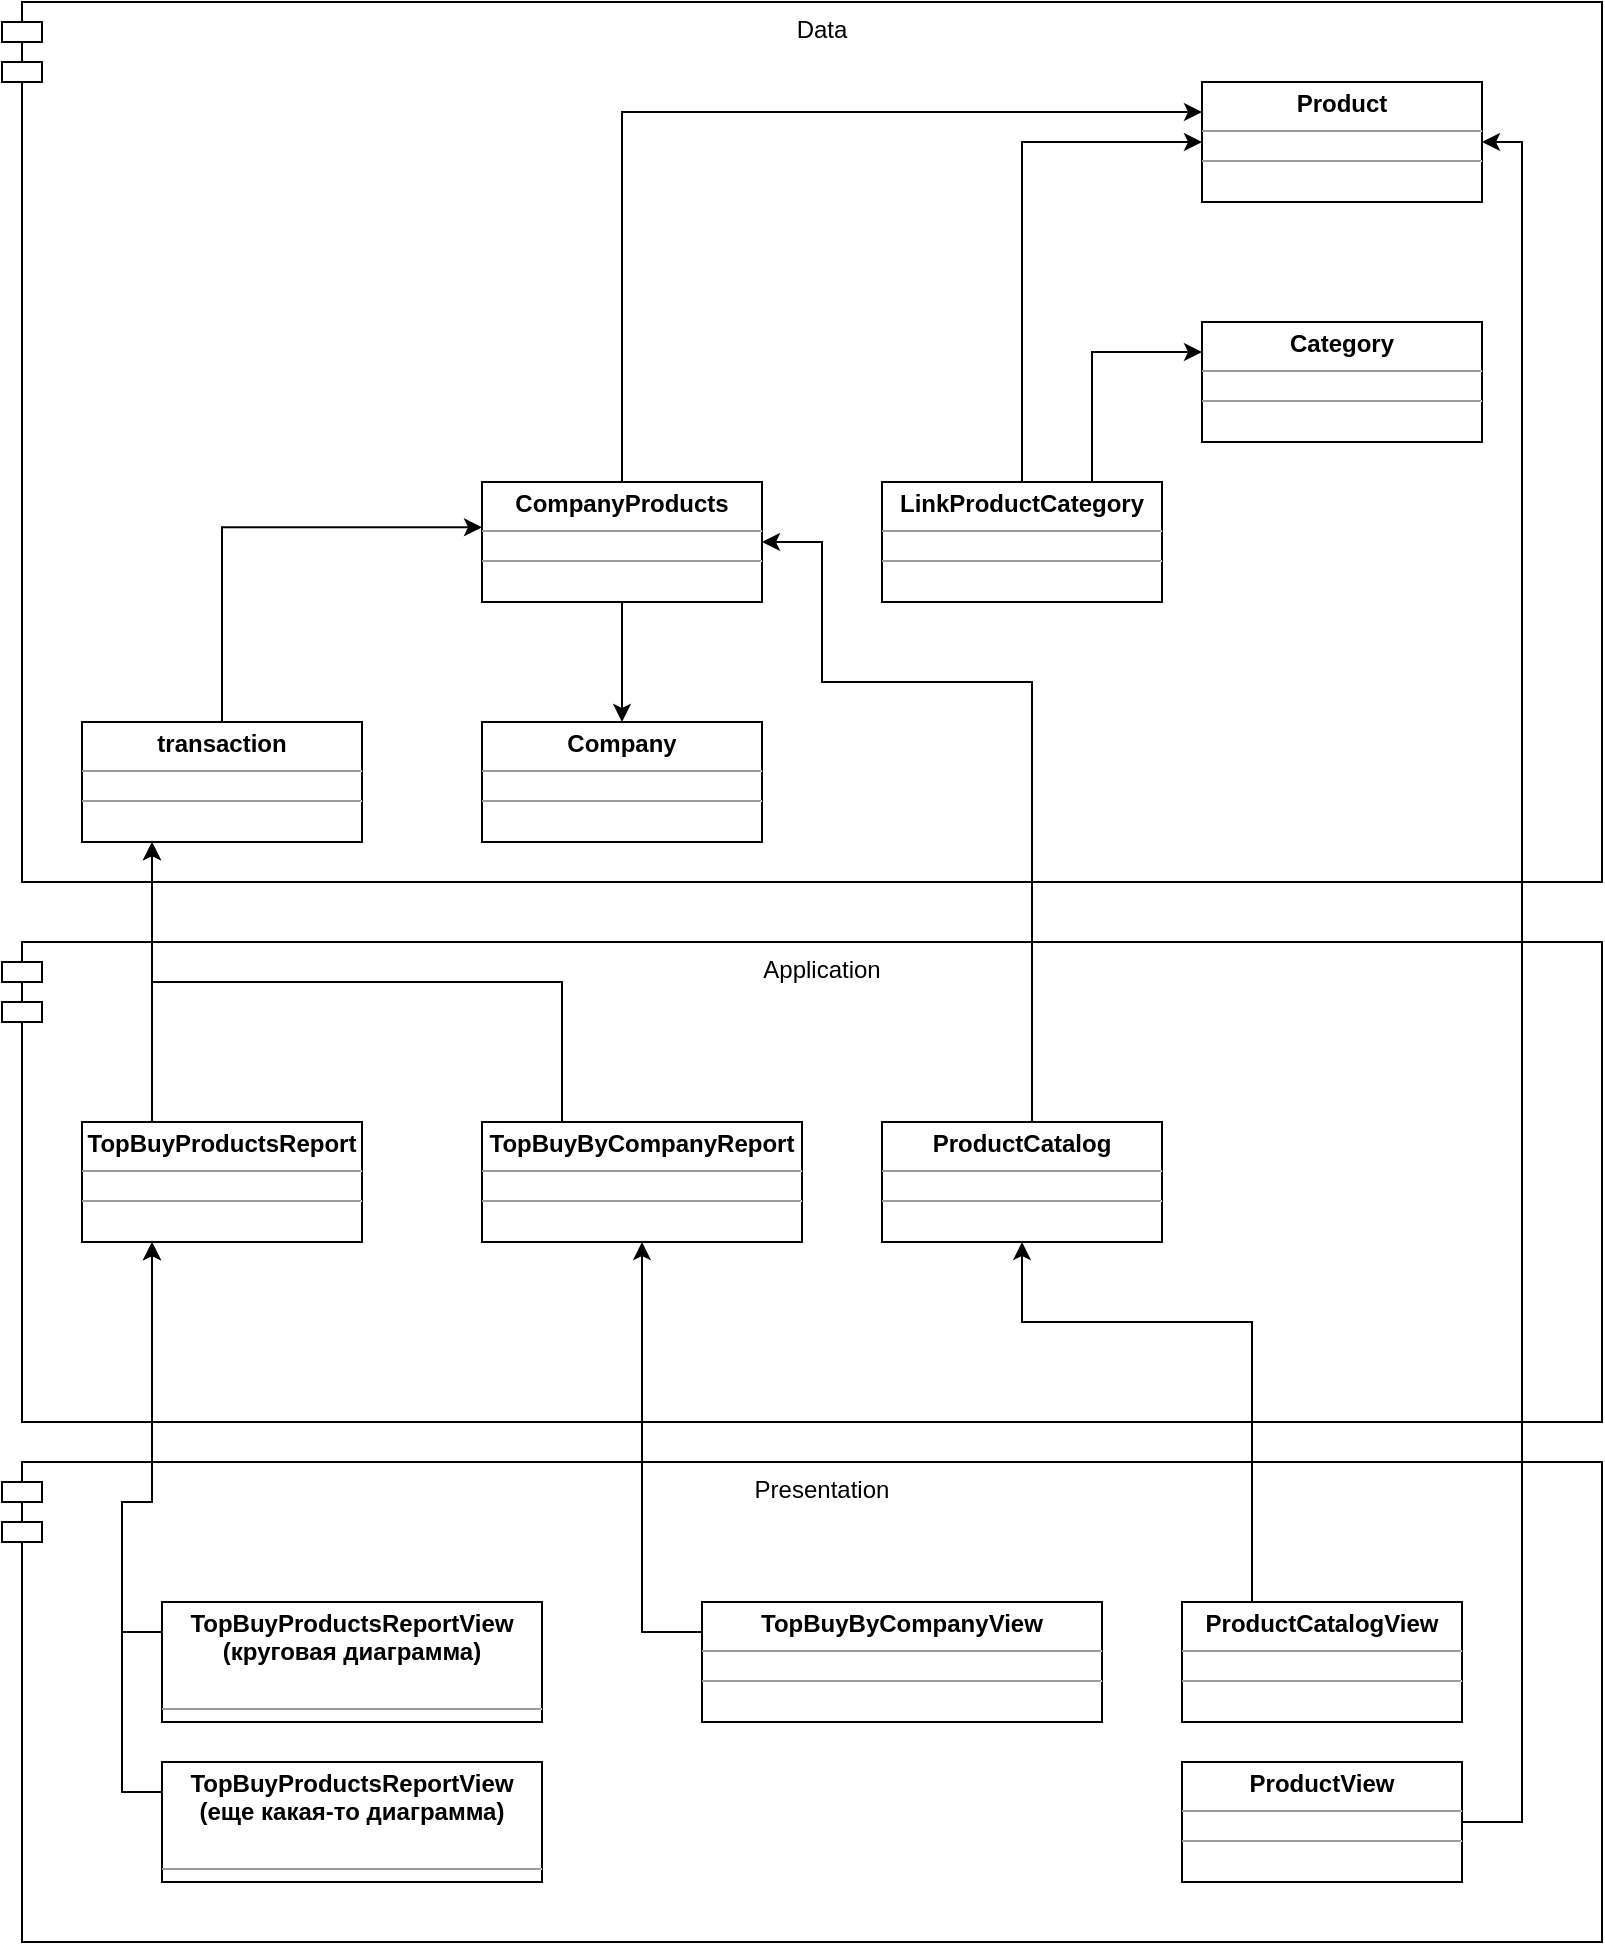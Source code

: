 <mxfile version="22.0.6" type="device">
  <diagram name="Страница — 1" id="-VHjekL8BL_cKnbiIzmt">
    <mxGraphModel dx="1144" dy="693" grid="1" gridSize="10" guides="1" tooltips="1" connect="1" arrows="1" fold="1" page="1" pageScale="1" pageWidth="827" pageHeight="1169" math="0" shadow="0">
      <root>
        <mxCell id="0" />
        <mxCell id="1" parent="0" />
        <mxCell id="wzK1YVRKl87xUoVaHMwd-33" value="Presentation" style="shape=module;align=left;spacingLeft=20;align=center;verticalAlign=top;whiteSpace=wrap;html=1;" vertex="1" parent="1">
          <mxGeometry y="730" width="800" height="240" as="geometry" />
        </mxCell>
        <mxCell id="wzK1YVRKl87xUoVaHMwd-24" value="Application" style="shape=module;align=left;spacingLeft=20;align=center;verticalAlign=top;whiteSpace=wrap;html=1;" vertex="1" parent="1">
          <mxGeometry y="470" width="800" height="240" as="geometry" />
        </mxCell>
        <mxCell id="wzK1YVRKl87xUoVaHMwd-13" value="Data" style="shape=module;align=left;spacingLeft=20;align=center;verticalAlign=top;whiteSpace=wrap;html=1;" vertex="1" parent="1">
          <mxGeometry width="800" height="440" as="geometry" />
        </mxCell>
        <mxCell id="wzK1YVRKl87xUoVaHMwd-1" value="&lt;p style=&quot;margin:0px;margin-top:4px;text-align:center;&quot;&gt;&lt;b&gt;transaction&lt;/b&gt;&lt;/p&gt;&lt;hr size=&quot;1&quot;&gt;&lt;div style=&quot;height:2px;&quot;&gt;&lt;/div&gt;&lt;hr size=&quot;1&quot;&gt;&lt;div style=&quot;height:2px;&quot;&gt;&lt;/div&gt;" style="verticalAlign=top;align=left;overflow=fill;fontSize=12;fontFamily=Helvetica;html=1;whiteSpace=wrap;" vertex="1" parent="1">
          <mxGeometry x="40" y="360" width="140" height="60" as="geometry" />
        </mxCell>
        <mxCell id="wzK1YVRKl87xUoVaHMwd-2" value="&lt;p style=&quot;margin:0px;margin-top:4px;text-align:center;&quot;&gt;&lt;b&gt;Company&lt;/b&gt;&lt;br&gt;&lt;/p&gt;&lt;hr size=&quot;1&quot;&gt;&lt;div style=&quot;height:2px;&quot;&gt;&lt;/div&gt;&lt;hr size=&quot;1&quot;&gt;&lt;div style=&quot;height:2px;&quot;&gt;&lt;/div&gt;" style="verticalAlign=top;align=left;overflow=fill;fontSize=12;fontFamily=Helvetica;html=1;whiteSpace=wrap;" vertex="1" parent="1">
          <mxGeometry x="240" y="360" width="140" height="60" as="geometry" />
        </mxCell>
        <mxCell id="wzK1YVRKl87xUoVaHMwd-10" style="edgeStyle=orthogonalEdgeStyle;rounded=0;orthogonalLoop=1;jettySize=auto;html=1;exitX=0.5;exitY=1;exitDx=0;exitDy=0;" edge="1" parent="1" source="wzK1YVRKl87xUoVaHMwd-3" target="wzK1YVRKl87xUoVaHMwd-2">
          <mxGeometry relative="1" as="geometry" />
        </mxCell>
        <mxCell id="wzK1YVRKl87xUoVaHMwd-11" style="edgeStyle=orthogonalEdgeStyle;rounded=0;orthogonalLoop=1;jettySize=auto;html=1;exitX=0.5;exitY=0;exitDx=0;exitDy=0;entryX=0;entryY=0.25;entryDx=0;entryDy=0;" edge="1" parent="1" source="wzK1YVRKl87xUoVaHMwd-3" target="wzK1YVRKl87xUoVaHMwd-4">
          <mxGeometry relative="1" as="geometry" />
        </mxCell>
        <mxCell id="wzK1YVRKl87xUoVaHMwd-3" value="&lt;p style=&quot;margin:0px;margin-top:4px;text-align:center;&quot;&gt;&lt;b&gt;CompanyProducts&lt;/b&gt;&lt;/p&gt;&lt;hr size=&quot;1&quot;&gt;&lt;div style=&quot;height:2px;&quot;&gt;&lt;/div&gt;&lt;hr size=&quot;1&quot;&gt;&lt;div style=&quot;height:2px;&quot;&gt;&lt;/div&gt;" style="verticalAlign=top;align=left;overflow=fill;fontSize=12;fontFamily=Helvetica;html=1;whiteSpace=wrap;" vertex="1" parent="1">
          <mxGeometry x="240" y="240" width="140" height="60" as="geometry" />
        </mxCell>
        <mxCell id="wzK1YVRKl87xUoVaHMwd-4" value="&lt;p style=&quot;margin:0px;margin-top:4px;text-align:center;&quot;&gt;&lt;b&gt;Product&lt;/b&gt;&lt;/p&gt;&lt;hr size=&quot;1&quot;&gt;&lt;div style=&quot;height:2px;&quot;&gt;&lt;/div&gt;&lt;hr size=&quot;1&quot;&gt;&lt;div style=&quot;height:2px;&quot;&gt;&lt;/div&gt;" style="verticalAlign=top;align=left;overflow=fill;fontSize=12;fontFamily=Helvetica;html=1;whiteSpace=wrap;" vertex="1" parent="1">
          <mxGeometry x="600" y="40" width="140" height="60" as="geometry" />
        </mxCell>
        <mxCell id="wzK1YVRKl87xUoVaHMwd-5" value="&lt;p style=&quot;margin:0px;margin-top:4px;text-align:center;&quot;&gt;&lt;b&gt;Category&lt;/b&gt;&lt;/p&gt;&lt;hr size=&quot;1&quot;&gt;&lt;div style=&quot;height:2px;&quot;&gt;&lt;/div&gt;&lt;hr size=&quot;1&quot;&gt;&lt;div style=&quot;height:2px;&quot;&gt;&lt;/div&gt;" style="verticalAlign=top;align=left;overflow=fill;fontSize=12;fontFamily=Helvetica;html=1;whiteSpace=wrap;" vertex="1" parent="1">
          <mxGeometry x="600" y="160" width="140" height="60" as="geometry" />
        </mxCell>
        <mxCell id="wzK1YVRKl87xUoVaHMwd-7" style="edgeStyle=orthogonalEdgeStyle;rounded=0;orthogonalLoop=1;jettySize=auto;html=1;exitX=0.5;exitY=0;exitDx=0;exitDy=0;entryX=0;entryY=0.5;entryDx=0;entryDy=0;" edge="1" parent="1" source="wzK1YVRKl87xUoVaHMwd-6" target="wzK1YVRKl87xUoVaHMwd-4">
          <mxGeometry relative="1" as="geometry" />
        </mxCell>
        <mxCell id="wzK1YVRKl87xUoVaHMwd-8" style="edgeStyle=orthogonalEdgeStyle;rounded=0;orthogonalLoop=1;jettySize=auto;html=1;exitX=0.75;exitY=0;exitDx=0;exitDy=0;entryX=0;entryY=0.25;entryDx=0;entryDy=0;" edge="1" parent="1" source="wzK1YVRKl87xUoVaHMwd-6" target="wzK1YVRKl87xUoVaHMwd-5">
          <mxGeometry relative="1" as="geometry" />
        </mxCell>
        <mxCell id="wzK1YVRKl87xUoVaHMwd-6" value="&lt;p style=&quot;margin:0px;margin-top:4px;text-align:center;&quot;&gt;&lt;b&gt;LinkProductCategory&lt;/b&gt;&lt;/p&gt;&lt;hr size=&quot;1&quot;&gt;&lt;div style=&quot;height:2px;&quot;&gt;&lt;/div&gt;&lt;hr size=&quot;1&quot;&gt;&lt;div style=&quot;height:2px;&quot;&gt;&lt;/div&gt;" style="verticalAlign=top;align=left;overflow=fill;fontSize=12;fontFamily=Helvetica;html=1;whiteSpace=wrap;" vertex="1" parent="1">
          <mxGeometry x="440" y="240" width="140" height="60" as="geometry" />
        </mxCell>
        <mxCell id="wzK1YVRKl87xUoVaHMwd-12" style="edgeStyle=orthogonalEdgeStyle;rounded=0;orthogonalLoop=1;jettySize=auto;html=1;exitX=0.5;exitY=0;exitDx=0;exitDy=0;entryX=0;entryY=0.377;entryDx=0;entryDy=0;entryPerimeter=0;" edge="1" parent="1" source="wzK1YVRKl87xUoVaHMwd-1" target="wzK1YVRKl87xUoVaHMwd-3">
          <mxGeometry relative="1" as="geometry" />
        </mxCell>
        <mxCell id="wzK1YVRKl87xUoVaHMwd-17" style="edgeStyle=orthogonalEdgeStyle;rounded=0;orthogonalLoop=1;jettySize=auto;html=1;exitX=0.25;exitY=0;exitDx=0;exitDy=0;entryX=0.25;entryY=1;entryDx=0;entryDy=0;" edge="1" parent="1" source="wzK1YVRKl87xUoVaHMwd-15" target="wzK1YVRKl87xUoVaHMwd-1">
          <mxGeometry relative="1" as="geometry" />
        </mxCell>
        <mxCell id="wzK1YVRKl87xUoVaHMwd-15" value="&lt;p style=&quot;margin:0px;margin-top:4px;text-align:center;&quot;&gt;&lt;b&gt;TopBuyProductsReport&lt;/b&gt;&lt;/p&gt;&lt;hr size=&quot;1&quot;&gt;&lt;div style=&quot;height:2px;&quot;&gt;&lt;/div&gt;&lt;hr size=&quot;1&quot;&gt;&lt;div style=&quot;height:2px;&quot;&gt;&lt;/div&gt;" style="verticalAlign=top;align=left;overflow=fill;fontSize=12;fontFamily=Helvetica;html=1;whiteSpace=wrap;" vertex="1" parent="1">
          <mxGeometry x="40" y="560" width="140" height="60" as="geometry" />
        </mxCell>
        <mxCell id="wzK1YVRKl87xUoVaHMwd-18" style="edgeStyle=orthogonalEdgeStyle;rounded=0;orthogonalLoop=1;jettySize=auto;html=1;exitX=0.25;exitY=0;exitDx=0;exitDy=0;entryX=0.25;entryY=1;entryDx=0;entryDy=0;" edge="1" parent="1" source="wzK1YVRKl87xUoVaHMwd-16" target="wzK1YVRKl87xUoVaHMwd-1">
          <mxGeometry relative="1" as="geometry" />
        </mxCell>
        <mxCell id="wzK1YVRKl87xUoVaHMwd-16" value="&lt;p style=&quot;margin:0px;margin-top:4px;text-align:center;&quot;&gt;&lt;b&gt;TopBuyByCompanyReport&lt;/b&gt;&lt;/p&gt;&lt;hr size=&quot;1&quot;&gt;&lt;div style=&quot;height:2px;&quot;&gt;&lt;/div&gt;&lt;hr size=&quot;1&quot;&gt;&lt;div style=&quot;height:2px;&quot;&gt;&lt;/div&gt;" style="verticalAlign=top;align=left;overflow=fill;fontSize=12;fontFamily=Helvetica;html=1;whiteSpace=wrap;" vertex="1" parent="1">
          <mxGeometry x="240" y="560" width="160" height="60" as="geometry" />
        </mxCell>
        <mxCell id="wzK1YVRKl87xUoVaHMwd-21" style="edgeStyle=orthogonalEdgeStyle;rounded=0;orthogonalLoop=1;jettySize=auto;html=1;exitX=0.25;exitY=0;exitDx=0;exitDy=0;entryX=1;entryY=0.5;entryDx=0;entryDy=0;" edge="1" parent="1" source="wzK1YVRKl87xUoVaHMwd-19" target="wzK1YVRKl87xUoVaHMwd-3">
          <mxGeometry relative="1" as="geometry">
            <Array as="points">
              <mxPoint x="515" y="340" />
              <mxPoint x="410" y="340" />
              <mxPoint x="410" y="270" />
            </Array>
          </mxGeometry>
        </mxCell>
        <mxCell id="wzK1YVRKl87xUoVaHMwd-19" value="&lt;p style=&quot;margin:0px;margin-top:4px;text-align:center;&quot;&gt;&lt;b&gt;ProductCatalog&lt;/b&gt;&lt;/p&gt;&lt;hr size=&quot;1&quot;&gt;&lt;div style=&quot;height:2px;&quot;&gt;&lt;/div&gt;&lt;hr size=&quot;1&quot;&gt;&lt;div style=&quot;height:2px;&quot;&gt;&lt;/div&gt;" style="verticalAlign=top;align=left;overflow=fill;fontSize=12;fontFamily=Helvetica;html=1;whiteSpace=wrap;" vertex="1" parent="1">
          <mxGeometry x="440" y="560" width="140" height="60" as="geometry" />
        </mxCell>
        <mxCell id="wzK1YVRKl87xUoVaHMwd-28" style="edgeStyle=orthogonalEdgeStyle;rounded=0;orthogonalLoop=1;jettySize=auto;html=1;exitX=0;exitY=0.25;exitDx=0;exitDy=0;entryX=0.25;entryY=1;entryDx=0;entryDy=0;" edge="1" parent="1" source="wzK1YVRKl87xUoVaHMwd-25" target="wzK1YVRKl87xUoVaHMwd-15">
          <mxGeometry relative="1" as="geometry">
            <Array as="points">
              <mxPoint x="60" y="815" />
              <mxPoint x="60" y="750" />
              <mxPoint x="75" y="750" />
            </Array>
          </mxGeometry>
        </mxCell>
        <mxCell id="wzK1YVRKl87xUoVaHMwd-25" value="&lt;p style=&quot;border-color: var(--border-color); margin: 4px 0px 0px; text-align: center;&quot;&gt;&lt;b style=&quot;border-color: var(--border-color);&quot;&gt;TopBuyProductsReportView&lt;br&gt;(круговая диаграмма)&lt;/b&gt;&lt;/p&gt;&lt;br&gt;&lt;hr size=&quot;1&quot;&gt;&lt;div style=&quot;height:2px;&quot;&gt;&lt;/div&gt;&lt;hr size=&quot;1&quot;&gt;&lt;div style=&quot;height:2px;&quot;&gt;&lt;/div&gt;" style="verticalAlign=top;align=left;overflow=fill;fontSize=12;fontFamily=Helvetica;html=1;whiteSpace=wrap;" vertex="1" parent="1">
          <mxGeometry x="80" y="800" width="190" height="60" as="geometry" />
        </mxCell>
        <mxCell id="wzK1YVRKl87xUoVaHMwd-30" style="edgeStyle=orthogonalEdgeStyle;rounded=0;orthogonalLoop=1;jettySize=auto;html=1;exitX=0;exitY=0.25;exitDx=0;exitDy=0;entryX=0.5;entryY=1;entryDx=0;entryDy=0;" edge="1" parent="1" source="wzK1YVRKl87xUoVaHMwd-26" target="wzK1YVRKl87xUoVaHMwd-16">
          <mxGeometry relative="1" as="geometry" />
        </mxCell>
        <mxCell id="wzK1YVRKl87xUoVaHMwd-26" value="&lt;p style=&quot;margin:0px;margin-top:4px;text-align:center;&quot;&gt;&lt;b&gt;TopBuyByCompanyView&lt;/b&gt;&lt;/p&gt;&lt;hr size=&quot;1&quot;&gt;&lt;div style=&quot;height:2px;&quot;&gt;&lt;/div&gt;&lt;hr size=&quot;1&quot;&gt;&lt;div style=&quot;height:2px;&quot;&gt;&lt;/div&gt;" style="verticalAlign=top;align=left;overflow=fill;fontSize=12;fontFamily=Helvetica;html=1;whiteSpace=wrap;" vertex="1" parent="1">
          <mxGeometry x="350" y="800" width="200" height="60" as="geometry" />
        </mxCell>
        <mxCell id="wzK1YVRKl87xUoVaHMwd-29" style="edgeStyle=orthogonalEdgeStyle;rounded=0;orthogonalLoop=1;jettySize=auto;html=1;exitX=0;exitY=0.25;exitDx=0;exitDy=0;entryX=0.25;entryY=1;entryDx=0;entryDy=0;" edge="1" parent="1" source="wzK1YVRKl87xUoVaHMwd-27" target="wzK1YVRKl87xUoVaHMwd-15">
          <mxGeometry relative="1" as="geometry" />
        </mxCell>
        <mxCell id="wzK1YVRKl87xUoVaHMwd-27" value="&lt;p style=&quot;border-color: var(--border-color); margin: 4px 0px 0px; text-align: center;&quot;&gt;&lt;b style=&quot;border-color: var(--border-color);&quot;&gt;TopBuyProductsReportView&lt;br&gt;(еще какая-то диаграмма)&lt;/b&gt;&lt;/p&gt;&lt;br&gt;&lt;hr size=&quot;1&quot;&gt;&lt;div style=&quot;height:2px;&quot;&gt;&lt;/div&gt;&lt;hr size=&quot;1&quot;&gt;&lt;div style=&quot;height:2px;&quot;&gt;&lt;/div&gt;" style="verticalAlign=top;align=left;overflow=fill;fontSize=12;fontFamily=Helvetica;html=1;whiteSpace=wrap;" vertex="1" parent="1">
          <mxGeometry x="80" y="880" width="190" height="60" as="geometry" />
        </mxCell>
        <mxCell id="wzK1YVRKl87xUoVaHMwd-32" style="edgeStyle=orthogonalEdgeStyle;rounded=0;orthogonalLoop=1;jettySize=auto;html=1;exitX=0.25;exitY=0;exitDx=0;exitDy=0;entryX=0.5;entryY=1;entryDx=0;entryDy=0;" edge="1" parent="1" source="wzK1YVRKl87xUoVaHMwd-31" target="wzK1YVRKl87xUoVaHMwd-19">
          <mxGeometry relative="1" as="geometry">
            <Array as="points">
              <mxPoint x="625" y="660" />
              <mxPoint x="510" y="660" />
            </Array>
          </mxGeometry>
        </mxCell>
        <mxCell id="wzK1YVRKl87xUoVaHMwd-31" value="&lt;p style=&quot;margin:0px;margin-top:4px;text-align:center;&quot;&gt;&lt;b&gt;ProductCatalogView&lt;/b&gt;&lt;/p&gt;&lt;hr size=&quot;1&quot;&gt;&lt;div style=&quot;height:2px;&quot;&gt;&lt;/div&gt;&lt;hr size=&quot;1&quot;&gt;&lt;div style=&quot;height:2px;&quot;&gt;&lt;/div&gt;" style="verticalAlign=top;align=left;overflow=fill;fontSize=12;fontFamily=Helvetica;html=1;whiteSpace=wrap;" vertex="1" parent="1">
          <mxGeometry x="590" y="800" width="140" height="60" as="geometry" />
        </mxCell>
        <mxCell id="wzK1YVRKl87xUoVaHMwd-35" style="edgeStyle=orthogonalEdgeStyle;rounded=0;orthogonalLoop=1;jettySize=auto;html=1;exitX=1;exitY=0.5;exitDx=0;exitDy=0;entryX=1;entryY=0.5;entryDx=0;entryDy=0;" edge="1" parent="1" source="wzK1YVRKl87xUoVaHMwd-34" target="wzK1YVRKl87xUoVaHMwd-4">
          <mxGeometry relative="1" as="geometry" />
        </mxCell>
        <mxCell id="wzK1YVRKl87xUoVaHMwd-34" value="&lt;p style=&quot;margin:0px;margin-top:4px;text-align:center;&quot;&gt;&lt;b&gt;ProductView&lt;/b&gt;&lt;/p&gt;&lt;hr size=&quot;1&quot;&gt;&lt;div style=&quot;height:2px;&quot;&gt;&lt;/div&gt;&lt;hr size=&quot;1&quot;&gt;&lt;div style=&quot;height:2px;&quot;&gt;&lt;/div&gt;" style="verticalAlign=top;align=left;overflow=fill;fontSize=12;fontFamily=Helvetica;html=1;whiteSpace=wrap;" vertex="1" parent="1">
          <mxGeometry x="590" y="880" width="140" height="60" as="geometry" />
        </mxCell>
      </root>
    </mxGraphModel>
  </diagram>
</mxfile>
